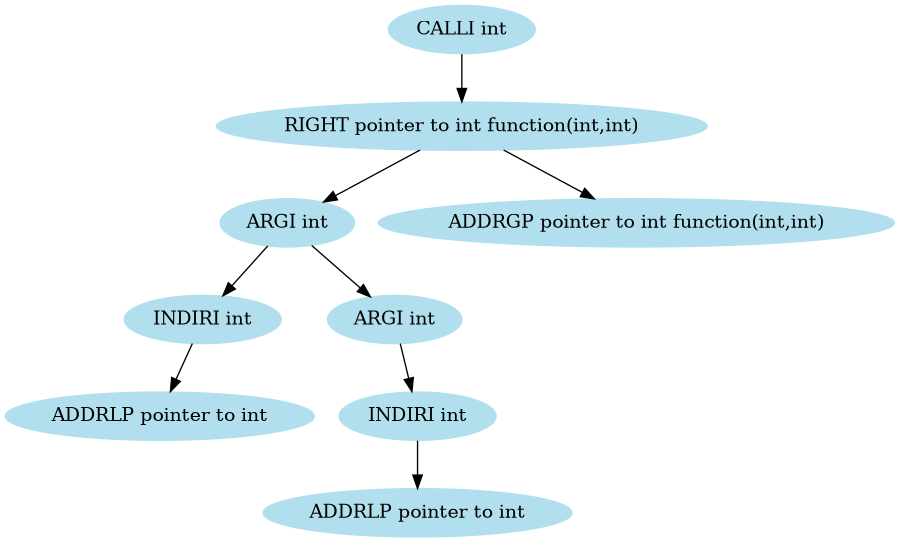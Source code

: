 
digraph sematic_dag  {
    size="6,6";
    node [color=lightblue2, style=filled];
    v1 [label="CALLI int"];
    v2 [label="RIGHT pointer to int function(int,int)"];
    v1 -> v2

    v3 [label="ARGI int"];
    v4 [label="ADDRGP pointer to int function(int,int)"];
    v2 -> v3
    v2 -> v4

    v5 [label="INDIRI int"];
    v6 [label="ARGI int"];
    v3 -> v5
    v3 -> v6

    v7 [label="ADDRLP pointer to int"];
    v5 -> v7

    v8 [label="INDIRI int"];
    v6 -> v8

    v9 [label="ADDRLP pointer to int"];
    v8 -> v9

}
